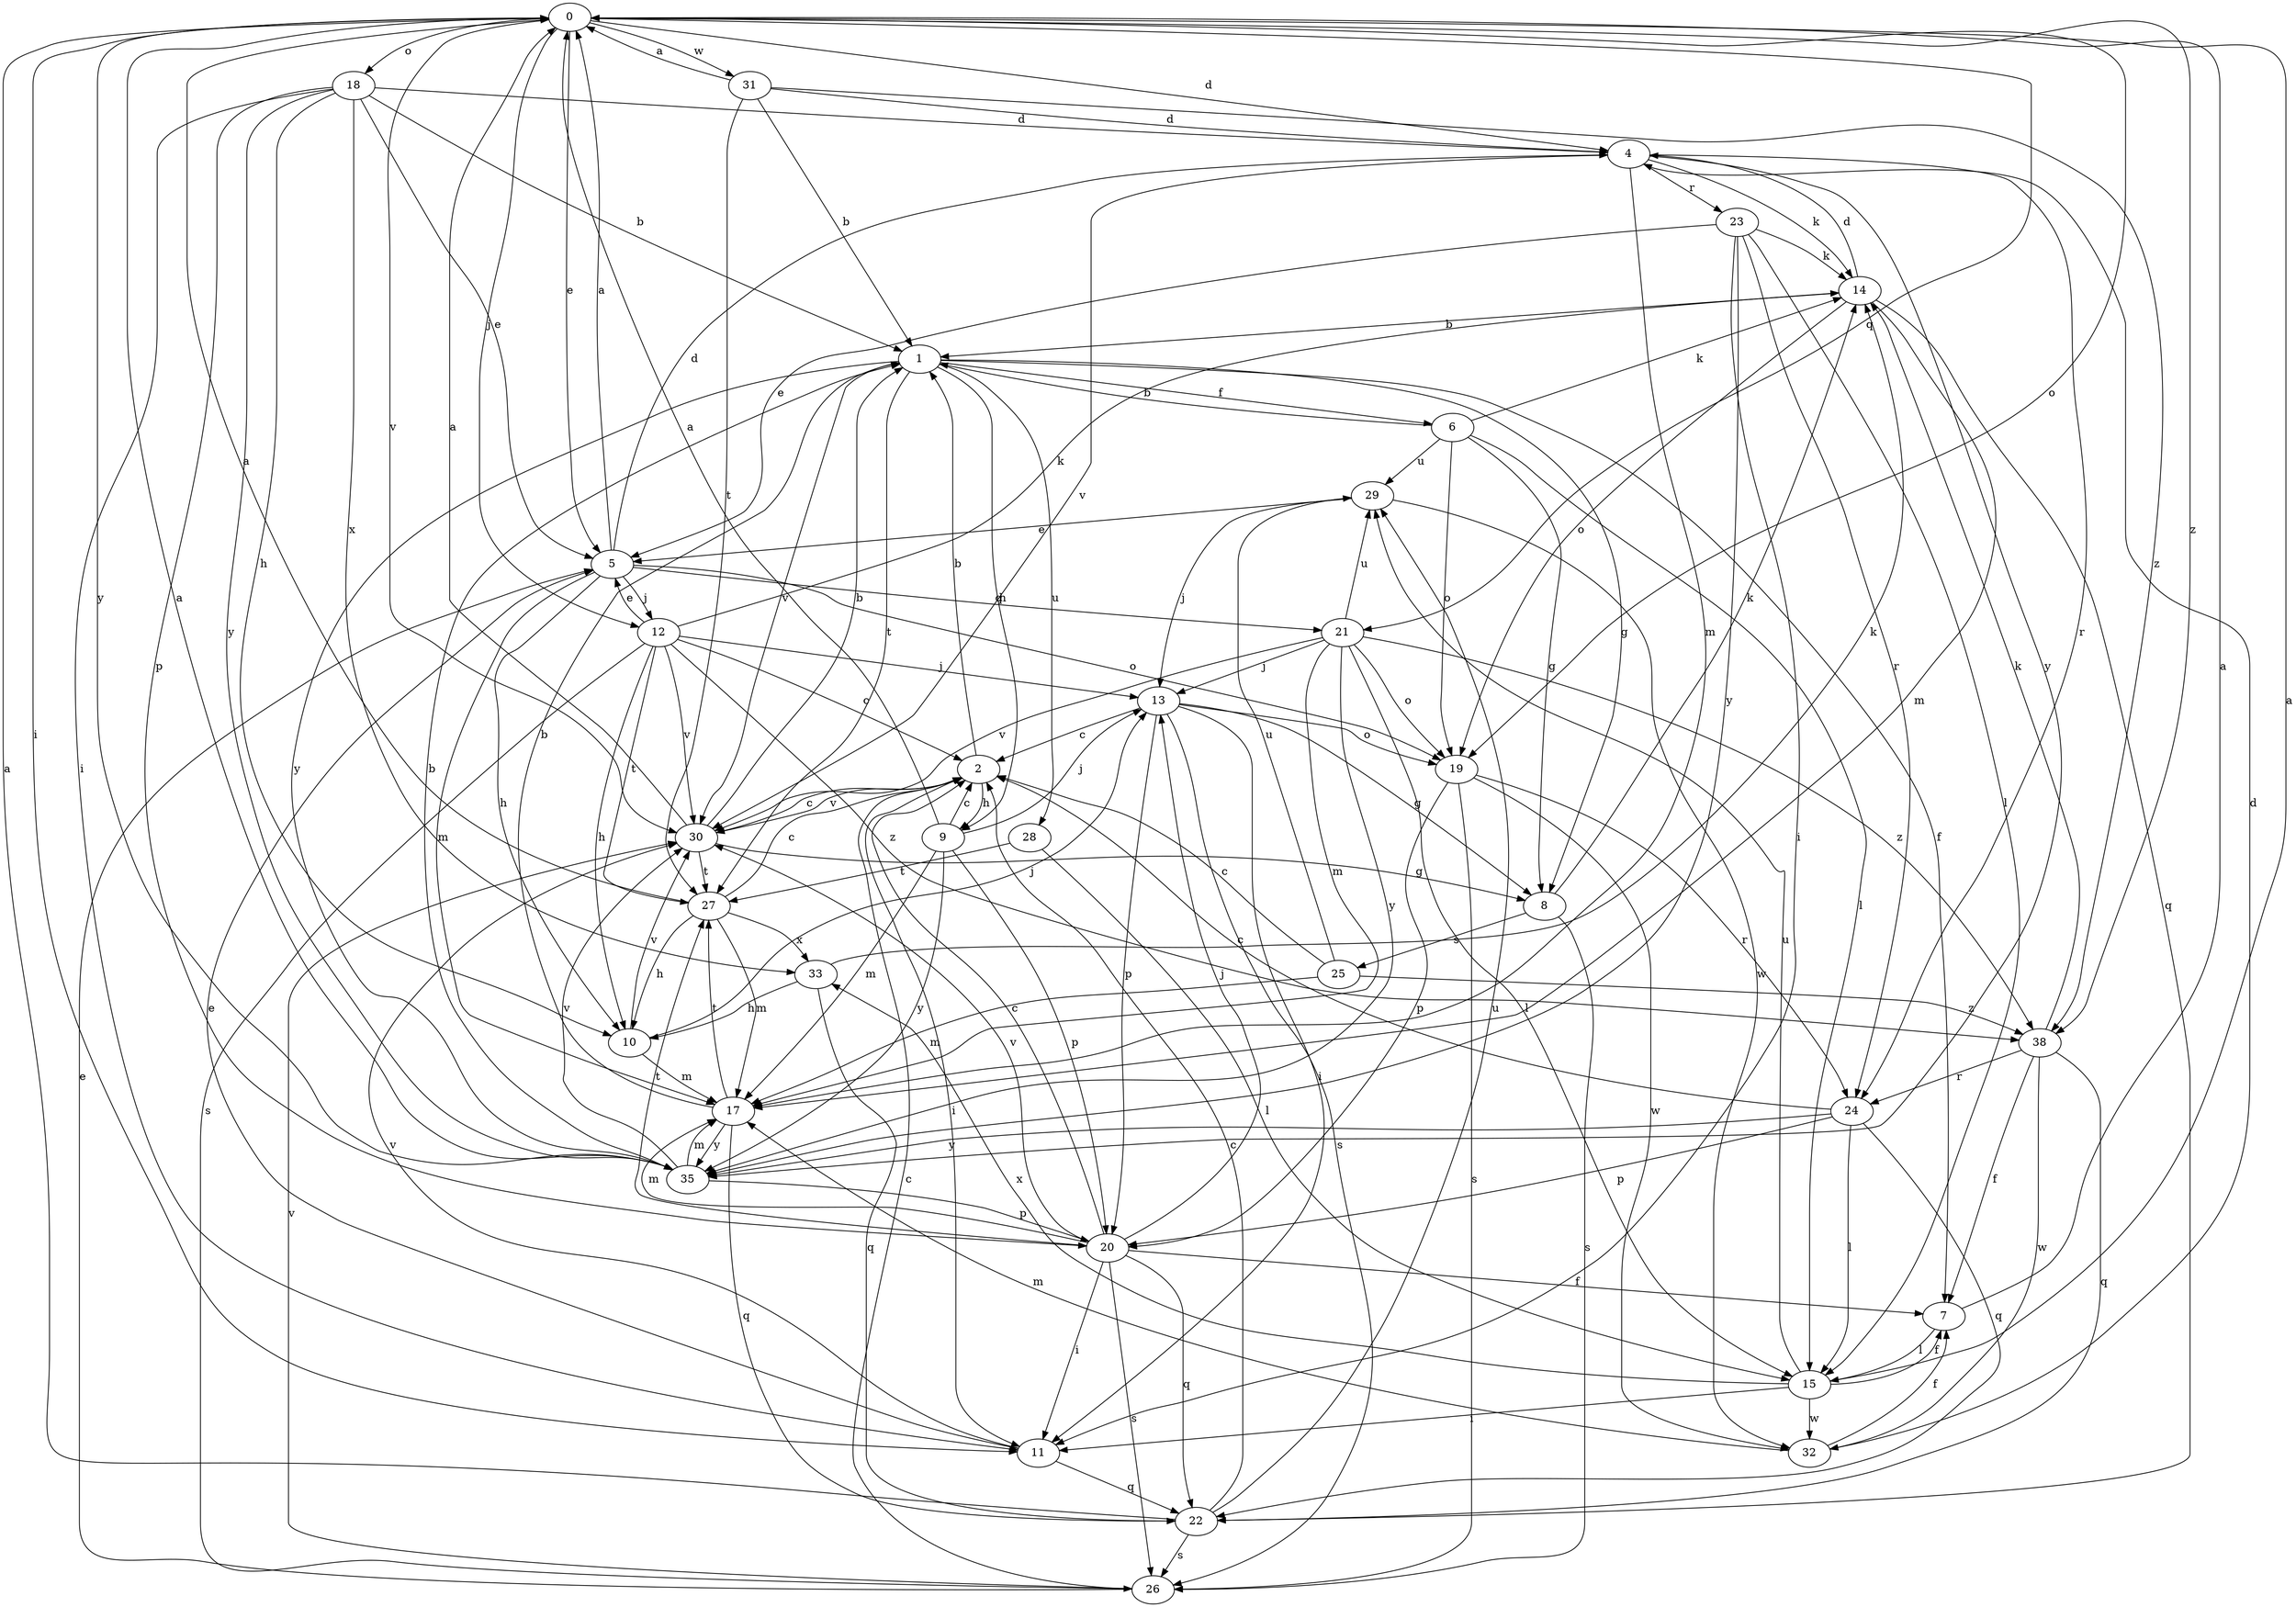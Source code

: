strict digraph  {
0;
1;
2;
4;
5;
6;
7;
8;
9;
10;
11;
12;
13;
14;
15;
17;
18;
19;
20;
21;
22;
23;
24;
25;
26;
27;
28;
29;
30;
31;
32;
33;
35;
38;
0 -> 4  [label=d];
0 -> 5  [label=e];
0 -> 11  [label=i];
0 -> 12  [label=j];
0 -> 18  [label=o];
0 -> 19  [label=o];
0 -> 21  [label=q];
0 -> 30  [label=v];
0 -> 31  [label=w];
0 -> 35  [label=y];
0 -> 38  [label=z];
1 -> 6  [label=f];
1 -> 7  [label=f];
1 -> 8  [label=g];
1 -> 9  [label=h];
1 -> 27  [label=t];
1 -> 28  [label=u];
1 -> 30  [label=v];
1 -> 35  [label=y];
2 -> 1  [label=b];
2 -> 9  [label=h];
2 -> 11  [label=i];
2 -> 30  [label=v];
4 -> 14  [label=k];
4 -> 17  [label=m];
4 -> 23  [label=r];
4 -> 24  [label=r];
4 -> 30  [label=v];
4 -> 35  [label=y];
5 -> 0  [label=a];
5 -> 4  [label=d];
5 -> 10  [label=h];
5 -> 12  [label=j];
5 -> 17  [label=m];
5 -> 19  [label=o];
5 -> 21  [label=q];
6 -> 1  [label=b];
6 -> 8  [label=g];
6 -> 14  [label=k];
6 -> 15  [label=l];
6 -> 19  [label=o];
6 -> 29  [label=u];
7 -> 0  [label=a];
7 -> 15  [label=l];
8 -> 14  [label=k];
8 -> 25  [label=s];
8 -> 26  [label=s];
9 -> 0  [label=a];
9 -> 2  [label=c];
9 -> 13  [label=j];
9 -> 17  [label=m];
9 -> 20  [label=p];
9 -> 35  [label=y];
10 -> 13  [label=j];
10 -> 17  [label=m];
10 -> 30  [label=v];
11 -> 5  [label=e];
11 -> 22  [label=q];
11 -> 30  [label=v];
12 -> 2  [label=c];
12 -> 5  [label=e];
12 -> 10  [label=h];
12 -> 13  [label=j];
12 -> 14  [label=k];
12 -> 26  [label=s];
12 -> 27  [label=t];
12 -> 30  [label=v];
12 -> 38  [label=z];
13 -> 2  [label=c];
13 -> 8  [label=g];
13 -> 11  [label=i];
13 -> 19  [label=o];
13 -> 20  [label=p];
13 -> 26  [label=s];
14 -> 1  [label=b];
14 -> 4  [label=d];
14 -> 17  [label=m];
14 -> 19  [label=o];
14 -> 22  [label=q];
15 -> 0  [label=a];
15 -> 7  [label=f];
15 -> 11  [label=i];
15 -> 29  [label=u];
15 -> 32  [label=w];
15 -> 33  [label=x];
17 -> 1  [label=b];
17 -> 22  [label=q];
17 -> 27  [label=t];
17 -> 35  [label=y];
18 -> 1  [label=b];
18 -> 4  [label=d];
18 -> 5  [label=e];
18 -> 10  [label=h];
18 -> 11  [label=i];
18 -> 20  [label=p];
18 -> 33  [label=x];
18 -> 35  [label=y];
19 -> 20  [label=p];
19 -> 24  [label=r];
19 -> 26  [label=s];
19 -> 32  [label=w];
20 -> 2  [label=c];
20 -> 7  [label=f];
20 -> 11  [label=i];
20 -> 13  [label=j];
20 -> 17  [label=m];
20 -> 22  [label=q];
20 -> 26  [label=s];
20 -> 27  [label=t];
20 -> 30  [label=v];
21 -> 13  [label=j];
21 -> 15  [label=l];
21 -> 17  [label=m];
21 -> 19  [label=o];
21 -> 29  [label=u];
21 -> 30  [label=v];
21 -> 35  [label=y];
21 -> 38  [label=z];
22 -> 0  [label=a];
22 -> 2  [label=c];
22 -> 26  [label=s];
22 -> 29  [label=u];
23 -> 5  [label=e];
23 -> 11  [label=i];
23 -> 14  [label=k];
23 -> 15  [label=l];
23 -> 24  [label=r];
23 -> 35  [label=y];
24 -> 2  [label=c];
24 -> 15  [label=l];
24 -> 20  [label=p];
24 -> 22  [label=q];
24 -> 35  [label=y];
25 -> 2  [label=c];
25 -> 17  [label=m];
25 -> 29  [label=u];
25 -> 38  [label=z];
26 -> 2  [label=c];
26 -> 5  [label=e];
26 -> 30  [label=v];
27 -> 0  [label=a];
27 -> 2  [label=c];
27 -> 10  [label=h];
27 -> 17  [label=m];
27 -> 33  [label=x];
28 -> 15  [label=l];
28 -> 27  [label=t];
29 -> 5  [label=e];
29 -> 13  [label=j];
29 -> 32  [label=w];
30 -> 0  [label=a];
30 -> 1  [label=b];
30 -> 2  [label=c];
30 -> 8  [label=g];
30 -> 27  [label=t];
31 -> 0  [label=a];
31 -> 1  [label=b];
31 -> 4  [label=d];
31 -> 27  [label=t];
31 -> 38  [label=z];
32 -> 4  [label=d];
32 -> 7  [label=f];
32 -> 17  [label=m];
33 -> 10  [label=h];
33 -> 14  [label=k];
33 -> 22  [label=q];
35 -> 0  [label=a];
35 -> 1  [label=b];
35 -> 17  [label=m];
35 -> 20  [label=p];
35 -> 30  [label=v];
38 -> 7  [label=f];
38 -> 14  [label=k];
38 -> 22  [label=q];
38 -> 24  [label=r];
38 -> 32  [label=w];
}
